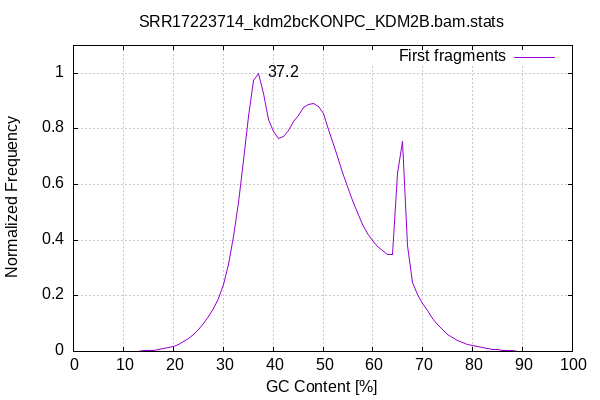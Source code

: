 
            set terminal png size 600,400 truecolor
            set output "SRR17223714_kdm2bcKONPC_KDM2B_stats/gc-content.png"
            set grid xtics ytics y2tics back lc rgb "#cccccc"
            set title "SRR17223714_kdm2bcKONPC_KDM2B.bam.stats" noenhanced
            set ylabel "Normalized Frequency"
            set xlabel "GC Content [%]"
            set yrange [0:1.1]
            set label sprintf("%.1f",37.19) at 37.19,1 front offset 1,0
            plot '-' smooth csplines with lines lc 1 title 'First fragments' 
        0	0.000017
1	0.000022
2	0.000046
3	0.000055
4	0.000079
5	0.000142
6	0.000183
7	0.000270
8	0.000340
9	0.000434
10	0.000711
11	0.000986
12	0.001243
13	0.001740
14	0.002292
15	0.003527
16	0.004702
17	0.006774
18	0.009838
19	0.013380
20	0.018793
21	0.026174
22	0.034900
23	0.046273
24	0.062448
25	0.079376
26	0.101594
27	0.125203
28	0.156129
29	0.192317
30	0.242525
31	0.312218
32	0.412636
33	0.536737
34	0.684977
35	0.844814
36	0.974476
37	1.000000
38	0.928593
39	0.832820
40	0.791954
41	0.767407
42	0.772654
43	0.795240
44	0.826856
45	0.848990
46	0.875613
47	0.889645
48	0.890463
49	0.881449
50	0.854877
51	0.810422
52	0.756594
53	0.701513
54	0.644651
55	0.591820
56	0.542414
57	0.498187
58	0.458175
59	0.424298
60	0.400244
61	0.377680
62	0.362592
63	0.347818
64	0.346937
65	0.641194
66	0.755636
67	0.380406
68	0.247611
69	0.205606
70	0.172632
71	0.145778
72	0.119984
73	0.098782
74	0.078807
75	0.061542
76	0.049011
77	0.038823
78	0.031074
79	0.025040
80	0.020918
81	0.017437
82	0.013958
83	0.011256
84	0.008977
85	0.006752
86	0.004922
87	0.003527
88	0.002218
89	0.001564
90	0.000953
91	0.000545
92	0.000340
93	0.000238
94	0.000177
95	0.000135
96	0.000103
97	0.000157
98	0.000475
99	0.000103
end
